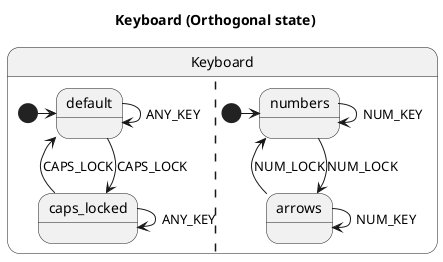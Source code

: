 @startuml

'p249

title Keyboard (Orthogonal state)

State Keyboard {
    [*] -> default
    default -> default : ANY_KEY
    default --> caps_locked : CAPS_LOCK
    default <-- caps_locked : CAPS_LOCK
    caps_locked -> caps_locked : ANY_KEY
    ||
    [*] -> numbers
    numbers -> numbers : NUM_KEY
    numbers --> arrows : NUM_LOCK
    numbers <-- arrows : NUM_LOCK
    arrows -> arrows : NUM_KEY
}


@enduml
